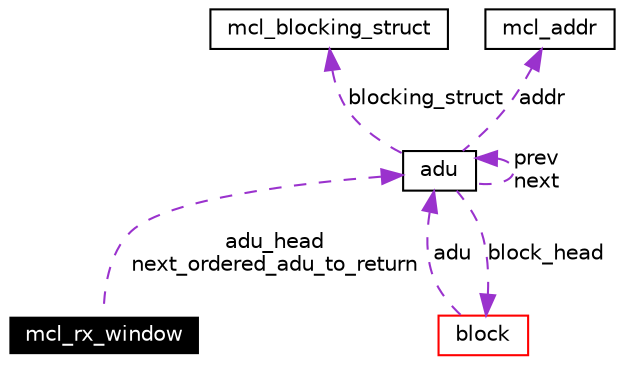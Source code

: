 digraph G
{
  edge [fontname="Helvetica",fontsize=10,labelfontname="Helvetica",labelfontsize=10];
  node [fontname="Helvetica",fontsize=10,shape=record];
  Node1 [label="mcl_rx_window",height=0.2,width=0.4,color="white", fillcolor="black", style="filled" fontcolor="white"];
  Node2 -> Node1 [dir=back,color="darkorchid3",fontsize=10,style="dashed",label="adu_head\nnext_ordered_adu_to_return",fontname="Helvetica"];
  Node2 [label="adu",height=0.2,width=0.4,color="black",URL="$structadu.html"];
  Node3 -> Node2 [dir=back,color="darkorchid3",fontsize=10,style="dashed",label="blocking_struct",fontname="Helvetica"];
  Node3 [label="mcl_blocking_struct",height=0.2,width=0.4,color="black",URL="$structmcl__blocking__struct.html"];
  Node4 -> Node2 [dir=back,color="darkorchid3",fontsize=10,style="dashed",label="block_head",fontname="Helvetica"];
  Node4 [label="block",height=0.2,width=0.4,color="red",URL="$structblock.html"];
  Node2 -> Node4 [dir=back,color="darkorchid3",fontsize=10,style="dashed",label="adu",fontname="Helvetica"];
  Node2 -> Node2 [dir=back,color="darkorchid3",fontsize=10,style="dashed",label="prev\nnext",fontname="Helvetica"];
  Node5 -> Node2 [dir=back,color="darkorchid3",fontsize=10,style="dashed",label="addr",fontname="Helvetica"];
  Node5 [label="mcl_addr",height=0.2,width=0.4,color="black",URL="$classmcl__addr.html"];
}
